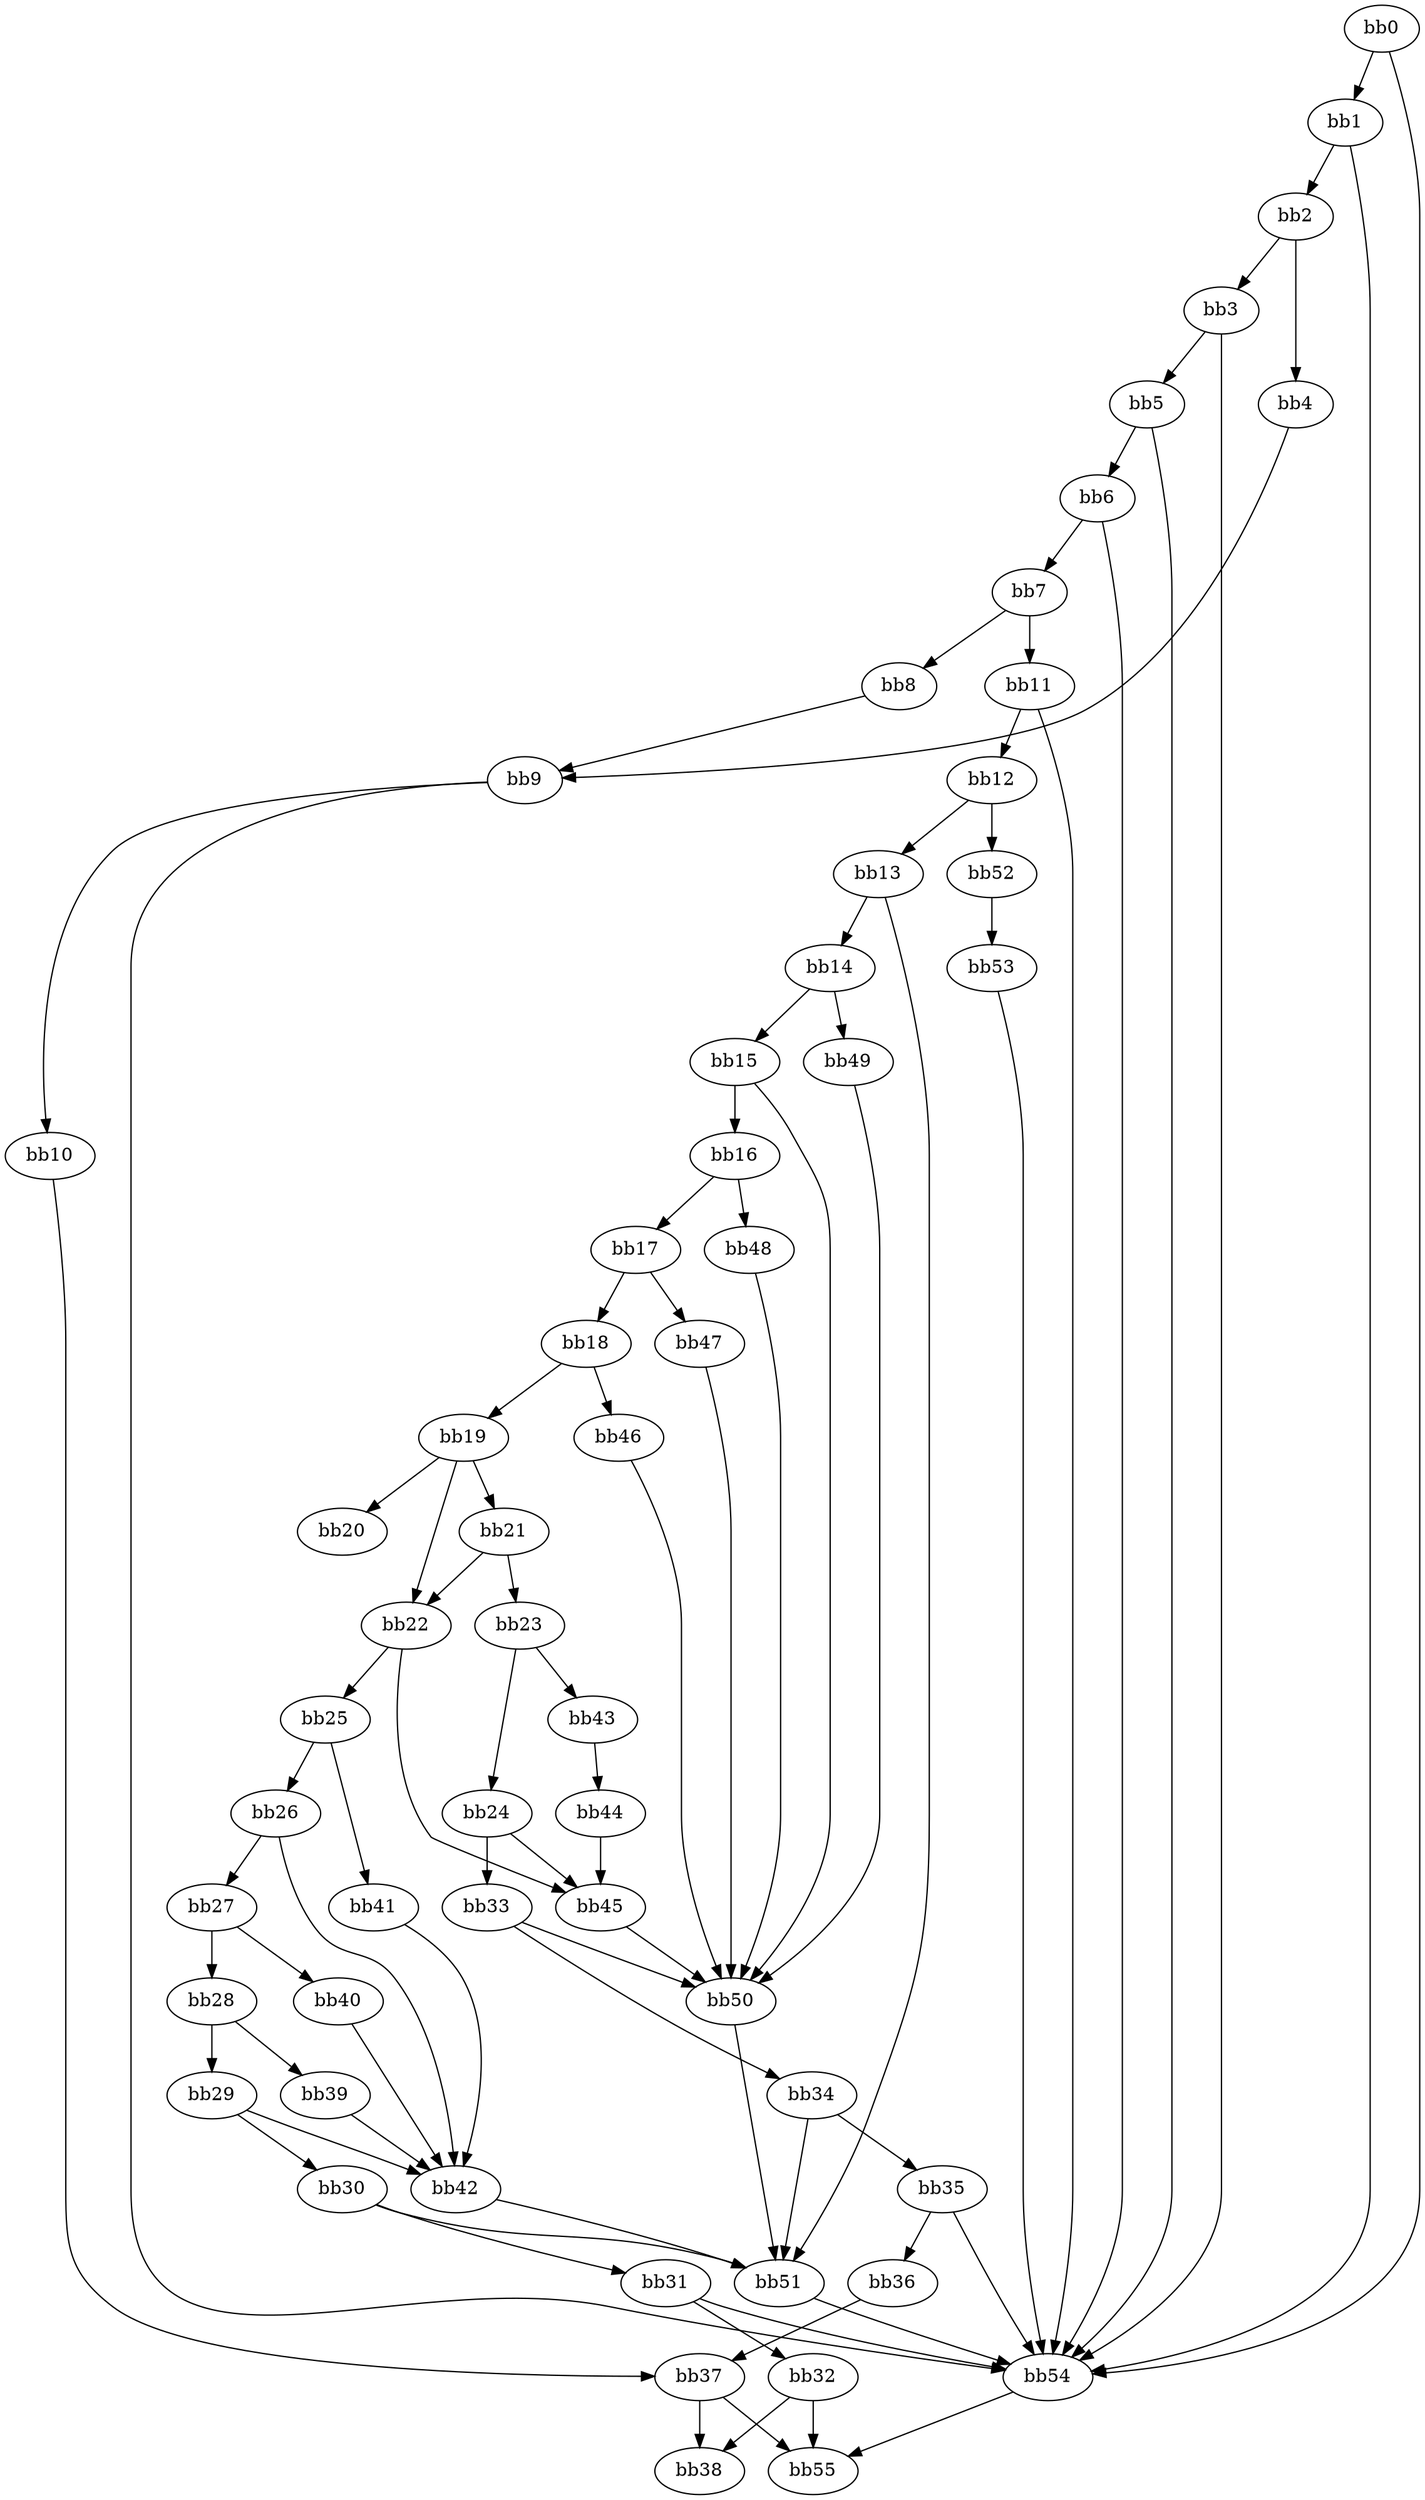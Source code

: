 digraph {
    0 [ label = "bb0\l" ]
    1 [ label = "bb1\l" ]
    2 [ label = "bb2\l" ]
    3 [ label = "bb3\l" ]
    4 [ label = "bb4\l" ]
    5 [ label = "bb5\l" ]
    6 [ label = "bb6\l" ]
    7 [ label = "bb7\l" ]
    8 [ label = "bb8\l" ]
    9 [ label = "bb9\l" ]
    10 [ label = "bb10\l" ]
    11 [ label = "bb11\l" ]
    12 [ label = "bb12\l" ]
    13 [ label = "bb13\l" ]
    14 [ label = "bb14\l" ]
    15 [ label = "bb15\l" ]
    16 [ label = "bb16\l" ]
    17 [ label = "bb17\l" ]
    18 [ label = "bb18\l" ]
    19 [ label = "bb19\l" ]
    20 [ label = "bb20\l" ]
    21 [ label = "bb21\l" ]
    22 [ label = "bb22\l" ]
    23 [ label = "bb23\l" ]
    24 [ label = "bb24\l" ]
    25 [ label = "bb25\l" ]
    26 [ label = "bb26\l" ]
    27 [ label = "bb27\l" ]
    28 [ label = "bb28\l" ]
    29 [ label = "bb29\l" ]
    30 [ label = "bb30\l" ]
    31 [ label = "bb31\l" ]
    32 [ label = "bb32\l" ]
    33 [ label = "bb33\l" ]
    34 [ label = "bb34\l" ]
    35 [ label = "bb35\l" ]
    36 [ label = "bb36\l" ]
    37 [ label = "bb37\l" ]
    38 [ label = "bb38\l" ]
    39 [ label = "bb39\l" ]
    40 [ label = "bb40\l" ]
    41 [ label = "bb41\l" ]
    42 [ label = "bb42\l" ]
    43 [ label = "bb43\l" ]
    44 [ label = "bb44\l" ]
    45 [ label = "bb45\l" ]
    46 [ label = "bb46\l" ]
    47 [ label = "bb47\l" ]
    48 [ label = "bb48\l" ]
    49 [ label = "bb49\l" ]
    50 [ label = "bb50\l" ]
    51 [ label = "bb51\l" ]
    52 [ label = "bb52\l" ]
    53 [ label = "bb53\l" ]
    54 [ label = "bb54\l" ]
    55 [ label = "bb55\l" ]
    0 -> 1 [ ]
    0 -> 54 [ ]
    1 -> 2 [ ]
    1 -> 54 [ ]
    2 -> 3 [ ]
    2 -> 4 [ ]
    3 -> 5 [ ]
    3 -> 54 [ ]
    4 -> 9 [ ]
    5 -> 6 [ ]
    5 -> 54 [ ]
    6 -> 7 [ ]
    6 -> 54 [ ]
    7 -> 8 [ ]
    7 -> 11 [ ]
    8 -> 9 [ ]
    9 -> 10 [ ]
    9 -> 54 [ ]
    10 -> 37 [ ]
    11 -> 12 [ ]
    11 -> 54 [ ]
    12 -> 13 [ ]
    12 -> 52 [ ]
    13 -> 14 [ ]
    13 -> 51 [ ]
    14 -> 15 [ ]
    14 -> 49 [ ]
    15 -> 16 [ ]
    15 -> 50 [ ]
    16 -> 17 [ ]
    16 -> 48 [ ]
    17 -> 18 [ ]
    17 -> 47 [ ]
    18 -> 19 [ ]
    18 -> 46 [ ]
    19 -> 20 [ ]
    19 -> 21 [ ]
    19 -> 22 [ ]
    21 -> 22 [ ]
    21 -> 23 [ ]
    22 -> 25 [ ]
    22 -> 45 [ ]
    23 -> 24 [ ]
    23 -> 43 [ ]
    24 -> 33 [ ]
    24 -> 45 [ ]
    25 -> 26 [ ]
    25 -> 41 [ ]
    26 -> 27 [ ]
    26 -> 42 [ ]
    27 -> 28 [ ]
    27 -> 40 [ ]
    28 -> 29 [ ]
    28 -> 39 [ ]
    29 -> 30 [ ]
    29 -> 42 [ ]
    30 -> 31 [ ]
    30 -> 51 [ ]
    31 -> 32 [ ]
    31 -> 54 [ ]
    32 -> 38 [ ]
    32 -> 55 [ ]
    33 -> 34 [ ]
    33 -> 50 [ ]
    34 -> 35 [ ]
    34 -> 51 [ ]
    35 -> 36 [ ]
    35 -> 54 [ ]
    36 -> 37 [ ]
    37 -> 38 [ ]
    37 -> 55 [ ]
    39 -> 42 [ ]
    40 -> 42 [ ]
    41 -> 42 [ ]
    42 -> 51 [ ]
    43 -> 44 [ ]
    44 -> 45 [ ]
    45 -> 50 [ ]
    46 -> 50 [ ]
    47 -> 50 [ ]
    48 -> 50 [ ]
    49 -> 50 [ ]
    50 -> 51 [ ]
    51 -> 54 [ ]
    52 -> 53 [ ]
    53 -> 54 [ ]
    54 -> 55 [ ]
}

